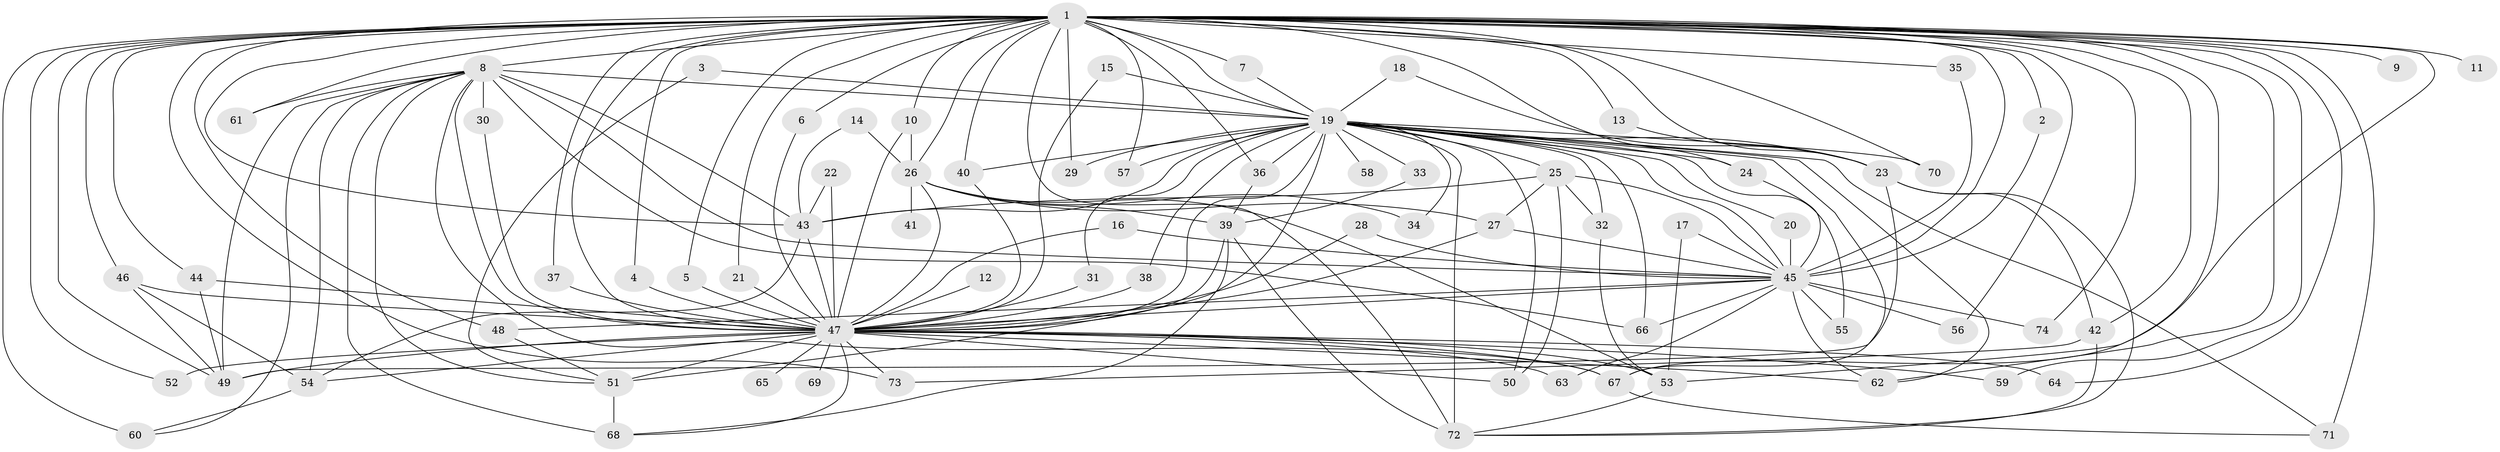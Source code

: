 // original degree distribution, {20: 0.020833333333333332, 33: 0.006944444444444444, 27: 0.006944444444444444, 34: 0.006944444444444444, 23: 0.006944444444444444, 15: 0.006944444444444444, 22: 0.006944444444444444, 24: 0.006944444444444444, 14: 0.006944444444444444, 2: 0.5555555555555556, 7: 0.020833333333333332, 3: 0.1875, 6: 0.013888888888888888, 4: 0.09722222222222222, 11: 0.006944444444444444, 8: 0.006944444444444444, 5: 0.034722222222222224}
// Generated by graph-tools (version 1.1) at 2025/49/03/09/25 03:49:37]
// undirected, 74 vertices, 175 edges
graph export_dot {
graph [start="1"]
  node [color=gray90,style=filled];
  1;
  2;
  3;
  4;
  5;
  6;
  7;
  8;
  9;
  10;
  11;
  12;
  13;
  14;
  15;
  16;
  17;
  18;
  19;
  20;
  21;
  22;
  23;
  24;
  25;
  26;
  27;
  28;
  29;
  30;
  31;
  32;
  33;
  34;
  35;
  36;
  37;
  38;
  39;
  40;
  41;
  42;
  43;
  44;
  45;
  46;
  47;
  48;
  49;
  50;
  51;
  52;
  53;
  54;
  55;
  56;
  57;
  58;
  59;
  60;
  61;
  62;
  63;
  64;
  65;
  66;
  67;
  68;
  69;
  70;
  71;
  72;
  73;
  74;
  1 -- 2 [weight=1.0];
  1 -- 4 [weight=1.0];
  1 -- 5 [weight=1.0];
  1 -- 6 [weight=1.0];
  1 -- 7 [weight=2.0];
  1 -- 8 [weight=5.0];
  1 -- 9 [weight=2.0];
  1 -- 10 [weight=1.0];
  1 -- 11 [weight=2.0];
  1 -- 13 [weight=1.0];
  1 -- 19 [weight=8.0];
  1 -- 21 [weight=1.0];
  1 -- 23 [weight=1.0];
  1 -- 24 [weight=1.0];
  1 -- 26 [weight=2.0];
  1 -- 29 [weight=1.0];
  1 -- 35 [weight=1.0];
  1 -- 36 [weight=1.0];
  1 -- 37 [weight=1.0];
  1 -- 40 [weight=1.0];
  1 -- 42 [weight=1.0];
  1 -- 43 [weight=2.0];
  1 -- 44 [weight=1.0];
  1 -- 45 [weight=6.0];
  1 -- 46 [weight=3.0];
  1 -- 47 [weight=8.0];
  1 -- 48 [weight=2.0];
  1 -- 49 [weight=1.0];
  1 -- 52 [weight=1.0];
  1 -- 53 [weight=1.0];
  1 -- 56 [weight=1.0];
  1 -- 57 [weight=1.0];
  1 -- 59 [weight=2.0];
  1 -- 60 [weight=2.0];
  1 -- 61 [weight=1.0];
  1 -- 62 [weight=1.0];
  1 -- 64 [weight=1.0];
  1 -- 67 [weight=1.0];
  1 -- 70 [weight=1.0];
  1 -- 71 [weight=1.0];
  1 -- 72 [weight=1.0];
  1 -- 73 [weight=2.0];
  1 -- 74 [weight=1.0];
  2 -- 45 [weight=1.0];
  3 -- 19 [weight=1.0];
  3 -- 51 [weight=1.0];
  4 -- 47 [weight=1.0];
  5 -- 47 [weight=1.0];
  6 -- 47 [weight=1.0];
  7 -- 19 [weight=1.0];
  8 -- 19 [weight=2.0];
  8 -- 30 [weight=1.0];
  8 -- 43 [weight=1.0];
  8 -- 45 [weight=1.0];
  8 -- 47 [weight=2.0];
  8 -- 49 [weight=1.0];
  8 -- 51 [weight=1.0];
  8 -- 54 [weight=1.0];
  8 -- 60 [weight=1.0];
  8 -- 61 [weight=1.0];
  8 -- 66 [weight=1.0];
  8 -- 67 [weight=1.0];
  8 -- 68 [weight=2.0];
  10 -- 26 [weight=1.0];
  10 -- 47 [weight=1.0];
  12 -- 47 [weight=2.0];
  13 -- 23 [weight=1.0];
  14 -- 26 [weight=1.0];
  14 -- 43 [weight=1.0];
  15 -- 19 [weight=1.0];
  15 -- 47 [weight=1.0];
  16 -- 45 [weight=1.0];
  16 -- 47 [weight=1.0];
  17 -- 45 [weight=1.0];
  17 -- 53 [weight=1.0];
  18 -- 19 [weight=1.0];
  18 -- 23 [weight=1.0];
  19 -- 20 [weight=1.0];
  19 -- 23 [weight=1.0];
  19 -- 24 [weight=2.0];
  19 -- 25 [weight=1.0];
  19 -- 29 [weight=1.0];
  19 -- 31 [weight=1.0];
  19 -- 32 [weight=1.0];
  19 -- 33 [weight=1.0];
  19 -- 34 [weight=1.0];
  19 -- 36 [weight=1.0];
  19 -- 38 [weight=1.0];
  19 -- 40 [weight=1.0];
  19 -- 43 [weight=1.0];
  19 -- 45 [weight=2.0];
  19 -- 47 [weight=4.0];
  19 -- 50 [weight=2.0];
  19 -- 51 [weight=2.0];
  19 -- 55 [weight=1.0];
  19 -- 57 [weight=1.0];
  19 -- 58 [weight=2.0];
  19 -- 62 [weight=1.0];
  19 -- 66 [weight=2.0];
  19 -- 67 [weight=2.0];
  19 -- 70 [weight=1.0];
  19 -- 71 [weight=1.0];
  19 -- 72 [weight=2.0];
  20 -- 45 [weight=1.0];
  21 -- 47 [weight=1.0];
  22 -- 43 [weight=1.0];
  22 -- 47 [weight=1.0];
  23 -- 42 [weight=1.0];
  23 -- 49 [weight=1.0];
  23 -- 72 [weight=1.0];
  24 -- 45 [weight=1.0];
  25 -- 27 [weight=1.0];
  25 -- 32 [weight=1.0];
  25 -- 43 [weight=1.0];
  25 -- 45 [weight=1.0];
  25 -- 50 [weight=1.0];
  26 -- 27 [weight=1.0];
  26 -- 34 [weight=1.0];
  26 -- 39 [weight=1.0];
  26 -- 41 [weight=1.0];
  26 -- 47 [weight=1.0];
  26 -- 53 [weight=1.0];
  27 -- 45 [weight=1.0];
  27 -- 47 [weight=1.0];
  28 -- 45 [weight=1.0];
  28 -- 47 [weight=1.0];
  30 -- 47 [weight=1.0];
  31 -- 47 [weight=1.0];
  32 -- 53 [weight=1.0];
  33 -- 39 [weight=1.0];
  35 -- 45 [weight=1.0];
  36 -- 39 [weight=2.0];
  37 -- 47 [weight=3.0];
  38 -- 47 [weight=1.0];
  39 -- 47 [weight=1.0];
  39 -- 68 [weight=1.0];
  39 -- 72 [weight=1.0];
  40 -- 47 [weight=1.0];
  42 -- 72 [weight=1.0];
  42 -- 73 [weight=1.0];
  43 -- 47 [weight=2.0];
  43 -- 54 [weight=1.0];
  44 -- 47 [weight=1.0];
  44 -- 49 [weight=1.0];
  45 -- 47 [weight=2.0];
  45 -- 48 [weight=1.0];
  45 -- 55 [weight=1.0];
  45 -- 56 [weight=1.0];
  45 -- 62 [weight=1.0];
  45 -- 63 [weight=1.0];
  45 -- 66 [weight=1.0];
  45 -- 74 [weight=1.0];
  46 -- 47 [weight=1.0];
  46 -- 49 [weight=1.0];
  46 -- 54 [weight=1.0];
  47 -- 49 [weight=2.0];
  47 -- 50 [weight=2.0];
  47 -- 51 [weight=1.0];
  47 -- 52 [weight=2.0];
  47 -- 53 [weight=2.0];
  47 -- 54 [weight=1.0];
  47 -- 59 [weight=1.0];
  47 -- 62 [weight=1.0];
  47 -- 63 [weight=1.0];
  47 -- 64 [weight=1.0];
  47 -- 65 [weight=2.0];
  47 -- 67 [weight=1.0];
  47 -- 68 [weight=1.0];
  47 -- 69 [weight=2.0];
  47 -- 73 [weight=1.0];
  48 -- 51 [weight=1.0];
  51 -- 68 [weight=1.0];
  53 -- 72 [weight=1.0];
  54 -- 60 [weight=1.0];
  67 -- 71 [weight=1.0];
}
